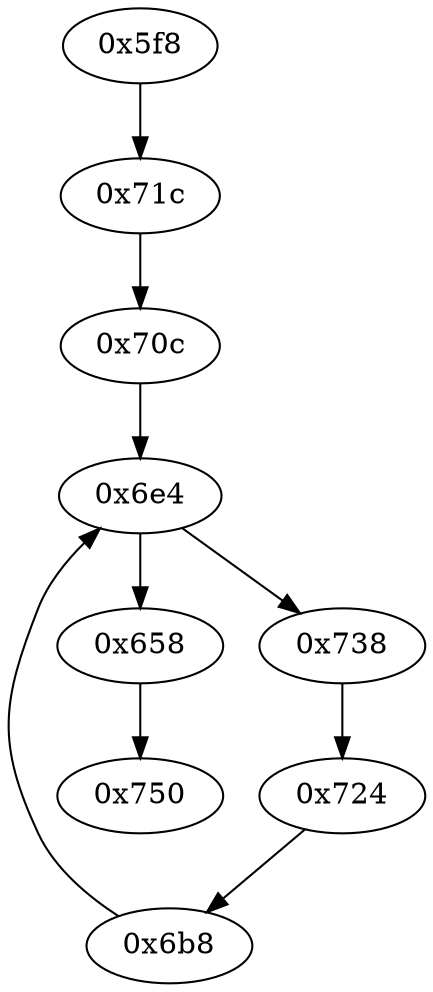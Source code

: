 strict digraph "" {
	"0x658"	 [opcode="[u'ldr', u'mov', u'bl', u'ldr', u'b']"];
	"0x750"	 [opcode="[u'mov', u'sub', u'pop']"];
	"0x658" -> "0x750";
	"0x6b8"	 [opcode="[u'ldr', u'ldr', u'mov', u'b']"];
	"0x6e4"	 [opcode="[u'str', u'str', u'ldr', u'ldrb', u'ldr', u'ldr', u'ldr', u'cmp', u'mov', u'b']"];
	"0x6b8" -> "0x6e4";
	"0x738"	 [opcode="[u'ldr', u'ldr', u'add', u'str', u'ldr', u'b']"];
	"0x724"	 [opcode="[u'ldr', u'add', u'str', u'ldr', u'b']"];
	"0x738" -> "0x724";
	"0x724" -> "0x6b8";
	"0x70c"	 [opcode="[u'mov', u'mov', u'mov', u'b']"];
	"0x70c" -> "0x6e4";
	"0x71c"	 [opcode="[u'ldr', u'b']"];
	"0x71c" -> "0x70c";
	"0x6e4" -> "0x658";
	"0x6e4" -> "0x738";
	"0x5f8"	 [opcode="[u'push', u'add', u'sub', u'mov', u'ldr', u'ldr', u'ldr', u'add', u'b']"];
	"0x5f8" -> "0x71c";
}
